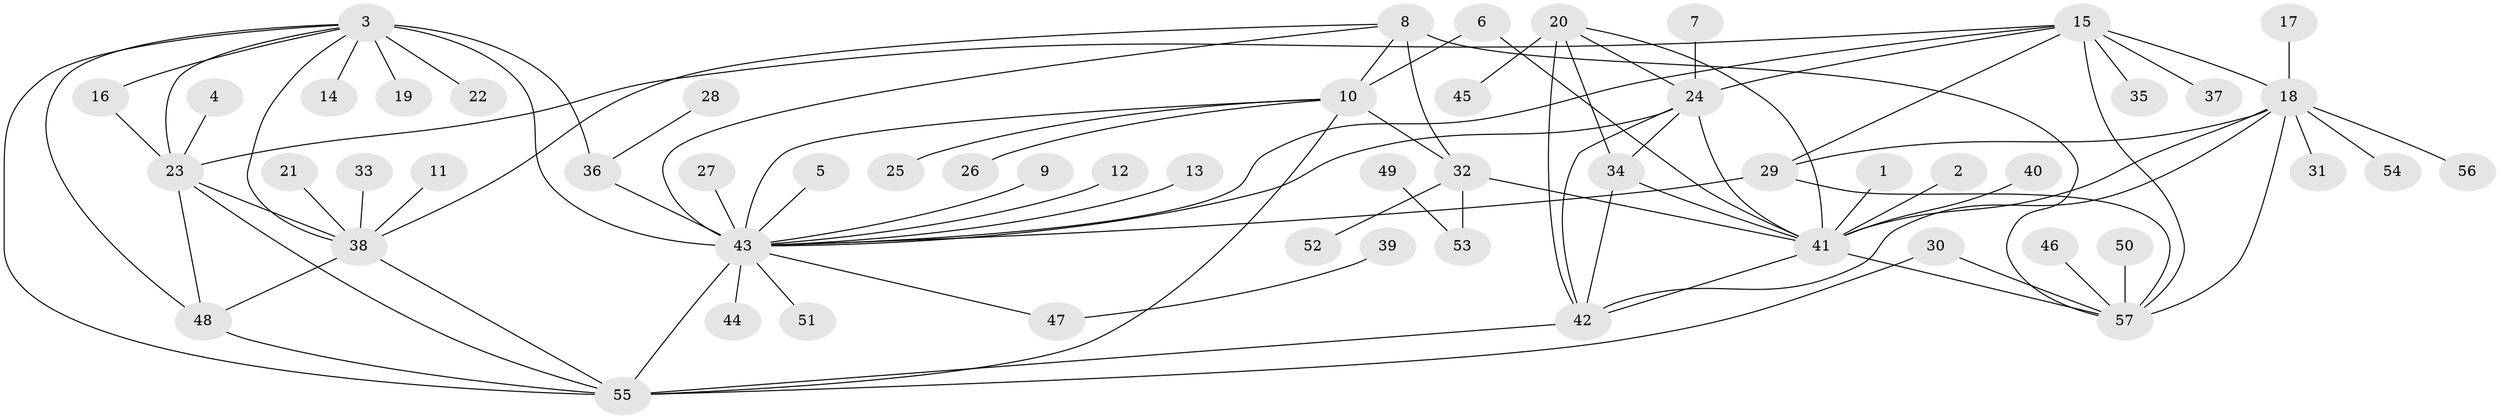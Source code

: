 // original degree distribution, {9: 0.02727272727272727, 7: 0.02727272727272727, 10: 0.03636363636363636, 8: 0.045454545454545456, 5: 0.02727272727272727, 6: 0.03636363636363636, 4: 0.01818181818181818, 11: 0.01818181818181818, 1: 0.5454545454545454, 2: 0.17272727272727273, 3: 0.045454545454545456}
// Generated by graph-tools (version 1.1) at 2025/50/03/09/25 03:50:30]
// undirected, 57 vertices, 89 edges
graph export_dot {
graph [start="1"]
  node [color=gray90,style=filled];
  1;
  2;
  3;
  4;
  5;
  6;
  7;
  8;
  9;
  10;
  11;
  12;
  13;
  14;
  15;
  16;
  17;
  18;
  19;
  20;
  21;
  22;
  23;
  24;
  25;
  26;
  27;
  28;
  29;
  30;
  31;
  32;
  33;
  34;
  35;
  36;
  37;
  38;
  39;
  40;
  41;
  42;
  43;
  44;
  45;
  46;
  47;
  48;
  49;
  50;
  51;
  52;
  53;
  54;
  55;
  56;
  57;
  1 -- 41 [weight=1.0];
  2 -- 41 [weight=1.0];
  3 -- 14 [weight=1.0];
  3 -- 16 [weight=1.0];
  3 -- 19 [weight=1.0];
  3 -- 22 [weight=1.0];
  3 -- 23 [weight=1.0];
  3 -- 36 [weight=1.0];
  3 -- 38 [weight=1.0];
  3 -- 43 [weight=3.0];
  3 -- 48 [weight=1.0];
  3 -- 55 [weight=1.0];
  4 -- 23 [weight=1.0];
  5 -- 43 [weight=1.0];
  6 -- 10 [weight=1.0];
  6 -- 41 [weight=1.0];
  7 -- 24 [weight=1.0];
  8 -- 10 [weight=2.0];
  8 -- 32 [weight=4.0];
  8 -- 38 [weight=1.0];
  8 -- 43 [weight=1.0];
  8 -- 57 [weight=1.0];
  9 -- 43 [weight=1.0];
  10 -- 25 [weight=1.0];
  10 -- 26 [weight=1.0];
  10 -- 32 [weight=2.0];
  10 -- 43 [weight=1.0];
  10 -- 55 [weight=1.0];
  11 -- 38 [weight=1.0];
  12 -- 43 [weight=1.0];
  13 -- 43 [weight=1.0];
  15 -- 18 [weight=2.0];
  15 -- 23 [weight=1.0];
  15 -- 24 [weight=1.0];
  15 -- 29 [weight=1.0];
  15 -- 35 [weight=1.0];
  15 -- 37 [weight=1.0];
  15 -- 43 [weight=1.0];
  15 -- 57 [weight=1.0];
  16 -- 23 [weight=1.0];
  17 -- 18 [weight=1.0];
  18 -- 29 [weight=2.0];
  18 -- 31 [weight=1.0];
  18 -- 41 [weight=1.0];
  18 -- 42 [weight=1.0];
  18 -- 54 [weight=1.0];
  18 -- 56 [weight=1.0];
  18 -- 57 [weight=2.0];
  20 -- 24 [weight=1.0];
  20 -- 34 [weight=1.0];
  20 -- 41 [weight=1.0];
  20 -- 42 [weight=1.0];
  20 -- 45 [weight=1.0];
  21 -- 38 [weight=1.0];
  23 -- 38 [weight=1.0];
  23 -- 48 [weight=1.0];
  23 -- 55 [weight=1.0];
  24 -- 34 [weight=1.0];
  24 -- 41 [weight=1.0];
  24 -- 42 [weight=1.0];
  24 -- 43 [weight=1.0];
  27 -- 43 [weight=1.0];
  28 -- 36 [weight=1.0];
  29 -- 43 [weight=1.0];
  29 -- 57 [weight=1.0];
  30 -- 55 [weight=1.0];
  30 -- 57 [weight=1.0];
  32 -- 41 [weight=1.0];
  32 -- 52 [weight=1.0];
  32 -- 53 [weight=1.0];
  33 -- 38 [weight=1.0];
  34 -- 41 [weight=1.0];
  34 -- 42 [weight=1.0];
  36 -- 43 [weight=3.0];
  38 -- 48 [weight=1.0];
  38 -- 55 [weight=1.0];
  39 -- 47 [weight=1.0];
  40 -- 41 [weight=1.0];
  41 -- 42 [weight=1.0];
  41 -- 57 [weight=1.0];
  42 -- 55 [weight=1.0];
  43 -- 44 [weight=1.0];
  43 -- 47 [weight=1.0];
  43 -- 51 [weight=1.0];
  43 -- 55 [weight=1.0];
  46 -- 57 [weight=1.0];
  48 -- 55 [weight=1.0];
  49 -- 53 [weight=1.0];
  50 -- 57 [weight=1.0];
}
